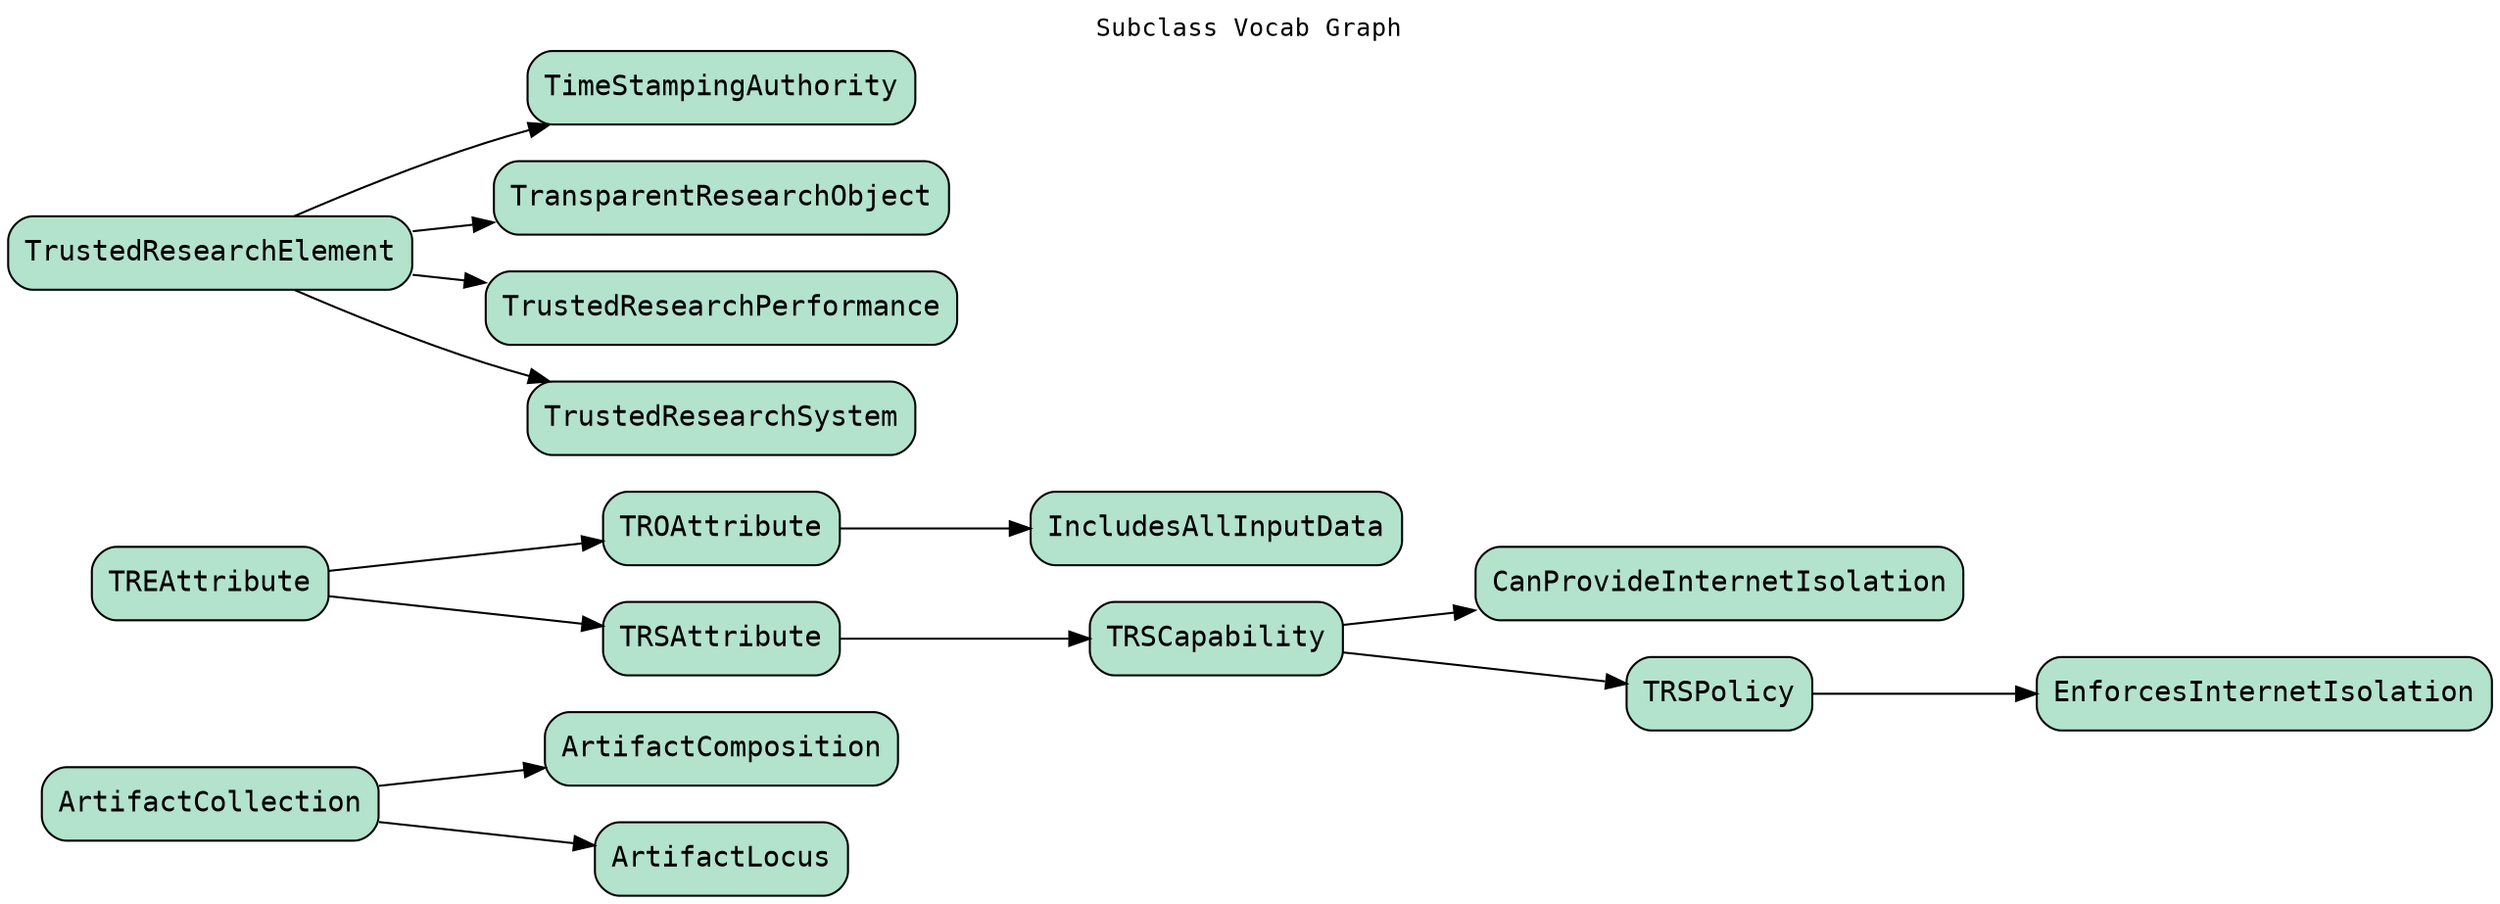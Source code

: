 
    digraph subclass_vocab_graph {
    rankdir=LR
    fontname=Courier; fontsize=12; labelloc=t
    label="Subclass Vocab Graph"
            node[shape=box style="filled, rounded" fillcolor="#b3e2cd" peripheries=1 fontname=Courier]
                            
    "ArtifactCollection" -> "ArtifactComposition"                            
    "ArtifactCollection" -> "ArtifactLocus"                            
    "TREAttribute" -> "TROAttribute"                            
    "TREAttribute" -> "TRSAttribute"                            
    "TROAttribute" -> "IncludesAllInputData"                            
    "TRSAttribute" -> "TRSCapability"                            
    "TRSCapability" -> "CanProvideInternetIsolation"                            
    "TRSCapability" -> "TRSPolicy"                            
    "TRSPolicy" -> "EnforcesInternetIsolation"                            
    "TrustedResearchElement" -> "TimeStampingAuthority"                            
    "TrustedResearchElement" -> "TransparentResearchObject"                            
    "TrustedResearchElement" -> "TrustedResearchPerformance"                            
    "TrustedResearchElement" -> "TrustedResearchSystem"            
            
    }        